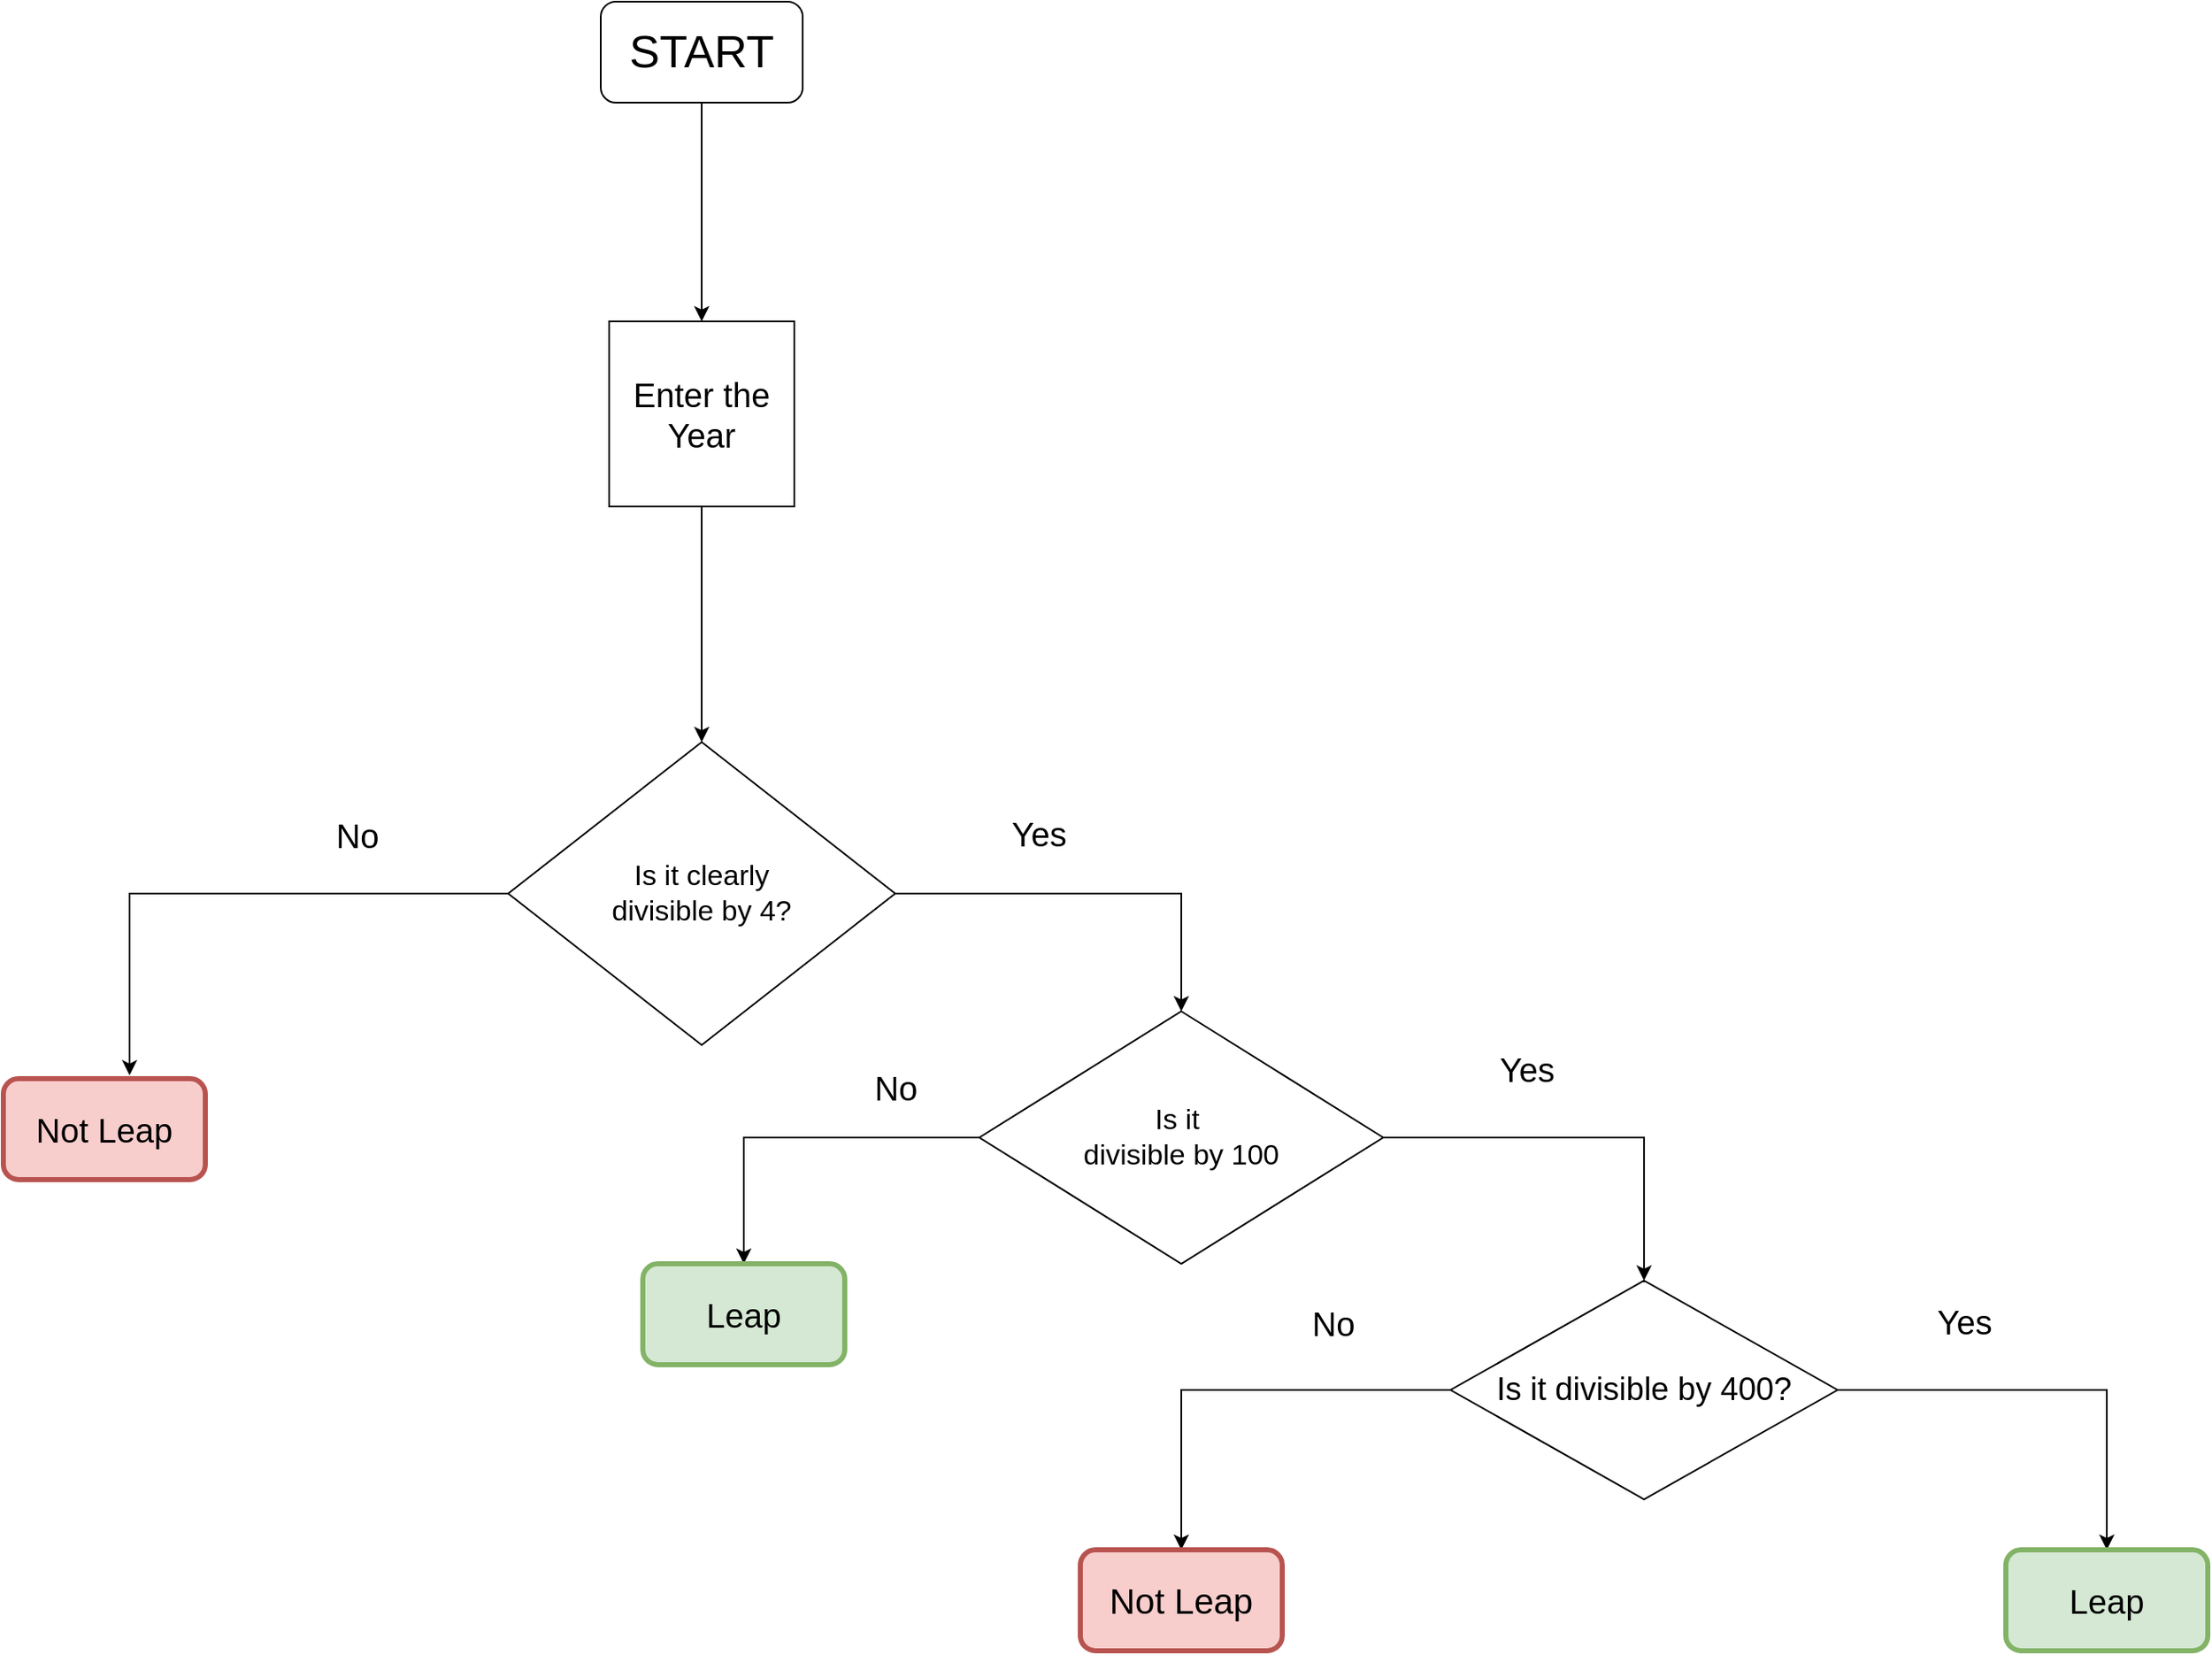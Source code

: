 <mxfile version="18.0.6" type="device"><diagram id="C5RBs43oDa-KdzZeNtuy" name="Page-1"><mxGraphModel dx="2997" dy="2469" grid="1" gridSize="10" guides="1" tooltips="1" connect="1" arrows="1" fold="1" page="1" pageScale="1" pageWidth="827" pageHeight="1169" math="0" shadow="0"><root><mxCell id="WIyWlLk6GJQsqaUBKTNV-0"/><mxCell id="WIyWlLk6GJQsqaUBKTNV-1" parent="WIyWlLk6GJQsqaUBKTNV-0"/><mxCell id="ngNIdIQtEp12HtlRYT0o-40" style="edgeStyle=orthogonalEdgeStyle;rounded=0;orthogonalLoop=1;jettySize=auto;html=1;entryX=0.5;entryY=0;entryDx=0;entryDy=0;fontSize=20;" parent="WIyWlLk6GJQsqaUBKTNV-1" source="ngNIdIQtEp12HtlRYT0o-0" target="ngNIdIQtEp12HtlRYT0o-36" edge="1"><mxGeometry relative="1" as="geometry"/></mxCell><mxCell id="ngNIdIQtEp12HtlRYT0o-0" value="&lt;font style=&quot;font-size: 27px;&quot;&gt;START&lt;/font&gt;" style="rounded=1;whiteSpace=wrap;html=1;" parent="WIyWlLk6GJQsqaUBKTNV-1" vertex="1"><mxGeometry x="165" y="-240" width="120" height="60" as="geometry"/></mxCell><mxCell id="ngNIdIQtEp12HtlRYT0o-7" style="edgeStyle=orthogonalEdgeStyle;rounded=0;orthogonalLoop=1;jettySize=auto;html=1;entryX=0.625;entryY=-0.033;entryDx=0;entryDy=0;entryPerimeter=0;" parent="WIyWlLk6GJQsqaUBKTNV-1" source="ngNIdIQtEp12HtlRYT0o-2" target="ngNIdIQtEp12HtlRYT0o-6" edge="1"><mxGeometry relative="1" as="geometry"/></mxCell><mxCell id="ngNIdIQtEp12HtlRYT0o-13" style="edgeStyle=orthogonalEdgeStyle;rounded=0;orthogonalLoop=1;jettySize=auto;html=1;entryX=0.5;entryY=0;entryDx=0;entryDy=0;" parent="WIyWlLk6GJQsqaUBKTNV-1" source="ngNIdIQtEp12HtlRYT0o-2" target="ngNIdIQtEp12HtlRYT0o-5" edge="1"><mxGeometry relative="1" as="geometry"/></mxCell><mxCell id="ngNIdIQtEp12HtlRYT0o-2" value="&lt;font style=&quot;font-size: 17px;&quot;&gt;Is it clearly &lt;br&gt;divisible by 4?&lt;br&gt;&lt;/font&gt;" style="rhombus;whiteSpace=wrap;html=1;" parent="WIyWlLk6GJQsqaUBKTNV-1" vertex="1"><mxGeometry x="110" y="200" width="230" height="180" as="geometry"/></mxCell><mxCell id="ngNIdIQtEp12HtlRYT0o-25" style="edgeStyle=orthogonalEdgeStyle;rounded=0;orthogonalLoop=1;jettySize=auto;html=1;entryX=0.5;entryY=0;entryDx=0;entryDy=0;fontSize=17;" parent="WIyWlLk6GJQsqaUBKTNV-1" source="ngNIdIQtEp12HtlRYT0o-5" target="ngNIdIQtEp12HtlRYT0o-8" edge="1"><mxGeometry relative="1" as="geometry"/></mxCell><mxCell id="ngNIdIQtEp12HtlRYT0o-42" style="edgeStyle=orthogonalEdgeStyle;rounded=0;orthogonalLoop=1;jettySize=auto;html=1;entryX=0.5;entryY=0;entryDx=0;entryDy=0;fontSize=20;" parent="WIyWlLk6GJQsqaUBKTNV-1" source="ngNIdIQtEp12HtlRYT0o-5" target="ngNIdIQtEp12HtlRYT0o-12" edge="1"><mxGeometry relative="1" as="geometry"/></mxCell><mxCell id="ngNIdIQtEp12HtlRYT0o-5" value="&lt;font style=&quot;font-size: 17px;&quot;&gt;Is it&amp;nbsp;&lt;br&gt;divisible by 100&lt;/font&gt;" style="rhombus;whiteSpace=wrap;html=1;" parent="WIyWlLk6GJQsqaUBKTNV-1" vertex="1"><mxGeometry x="390" y="360" width="240" height="150" as="geometry"/></mxCell><mxCell id="ngNIdIQtEp12HtlRYT0o-6" value="&lt;font style=&quot;font-size: 20px;&quot;&gt;Not Leap&lt;/font&gt;" style="rounded=1;whiteSpace=wrap;html=1;fillColor=#f8cecc;strokeColor=#b85450;strokeWidth=3;" parent="WIyWlLk6GJQsqaUBKTNV-1" vertex="1"><mxGeometry x="-190" y="400" width="120" height="60" as="geometry"/></mxCell><mxCell id="ngNIdIQtEp12HtlRYT0o-8" value="&lt;font style=&quot;font-size: 20px;&quot;&gt;Leap&lt;/font&gt;" style="rounded=1;whiteSpace=wrap;html=1;fillColor=#d5e8d4;strokeColor=#82B366;strokeWidth=3;" parent="WIyWlLk6GJQsqaUBKTNV-1" vertex="1"><mxGeometry x="190" y="510" width="120" height="60" as="geometry"/></mxCell><mxCell id="ngNIdIQtEp12HtlRYT0o-15" style="edgeStyle=orthogonalEdgeStyle;rounded=0;orthogonalLoop=1;jettySize=auto;html=1;" parent="WIyWlLk6GJQsqaUBKTNV-1" source="ngNIdIQtEp12HtlRYT0o-12" target="ngNIdIQtEp12HtlRYT0o-16" edge="1"><mxGeometry relative="1" as="geometry"><mxPoint x="470" y="560" as="targetPoint"/></mxGeometry></mxCell><mxCell id="ngNIdIQtEp12HtlRYT0o-18" style="edgeStyle=orthogonalEdgeStyle;rounded=0;orthogonalLoop=1;jettySize=auto;html=1;" parent="WIyWlLk6GJQsqaUBKTNV-1" source="ngNIdIQtEp12HtlRYT0o-12" target="ngNIdIQtEp12HtlRYT0o-19" edge="1"><mxGeometry relative="1" as="geometry"><mxPoint x="790" y="580" as="targetPoint"/></mxGeometry></mxCell><mxCell id="ngNIdIQtEp12HtlRYT0o-12" value="&lt;font style=&quot;font-size: 19px;&quot;&gt;Is it divisible by 400?&lt;/font&gt;" style="rhombus;whiteSpace=wrap;html=1;" parent="WIyWlLk6GJQsqaUBKTNV-1" vertex="1"><mxGeometry x="670" y="520" width="230" height="130" as="geometry"/></mxCell><mxCell id="ngNIdIQtEp12HtlRYT0o-16" value="&lt;font style=&quot;font-size: 21px;&quot;&gt;Not Leap&lt;/font&gt;" style="rounded=1;whiteSpace=wrap;html=1;fillColor=#f8cecc;strokeColor=#b85450;strokeWidth=3;" parent="WIyWlLk6GJQsqaUBKTNV-1" vertex="1"><mxGeometry x="450" y="680" width="120" height="60" as="geometry"/></mxCell><mxCell id="ngNIdIQtEp12HtlRYT0o-19" value="&lt;font style=&quot;font-size: 20px;&quot;&gt;Leap&lt;/font&gt;" style="rounded=1;whiteSpace=wrap;html=1;fillColor=#d5e8d4;strokeColor=#82b366;strokeWidth=3;" parent="WIyWlLk6GJQsqaUBKTNV-1" vertex="1"><mxGeometry x="1000" y="680" width="120" height="60" as="geometry"/></mxCell><mxCell id="ngNIdIQtEp12HtlRYT0o-26" value="&lt;span style=&quot;font-size: 20px;&quot;&gt;Yes&lt;/span&gt;" style="text;html=1;resizable=0;autosize=1;align=center;verticalAlign=middle;points=[];fillColor=none;strokeColor=none;rounded=0;fontSize=17;" parent="WIyWlLk6GJQsqaUBKTNV-1" vertex="1"><mxGeometry x="400" y="240" width="50" height="30" as="geometry"/></mxCell><mxCell id="ngNIdIQtEp12HtlRYT0o-27" value="No" style="text;html=1;resizable=0;autosize=1;align=center;verticalAlign=middle;points=[];fillColor=none;strokeColor=none;rounded=0;fontSize=20;" parent="WIyWlLk6GJQsqaUBKTNV-1" vertex="1"><mxGeometry y="240" width="40" height="30" as="geometry"/></mxCell><mxCell id="ngNIdIQtEp12HtlRYT0o-28" value="No" style="text;html=1;resizable=0;autosize=1;align=center;verticalAlign=middle;points=[];fillColor=none;strokeColor=none;rounded=0;fontSize=20;" parent="WIyWlLk6GJQsqaUBKTNV-1" vertex="1"><mxGeometry x="320" y="390" width="40" height="30" as="geometry"/></mxCell><mxCell id="ngNIdIQtEp12HtlRYT0o-29" value="&lt;span style=&quot;font-size: 20px;&quot;&gt;Yes&lt;/span&gt;" style="text;html=1;resizable=0;autosize=1;align=center;verticalAlign=middle;points=[];fillColor=none;strokeColor=none;rounded=0;fontSize=17;" parent="WIyWlLk6GJQsqaUBKTNV-1" vertex="1"><mxGeometry x="690" y="380" width="50" height="30" as="geometry"/></mxCell><mxCell id="ngNIdIQtEp12HtlRYT0o-35" value="&lt;span style=&quot;font-size: 20px;&quot;&gt;Yes&lt;/span&gt;" style="text;html=1;resizable=0;autosize=1;align=center;verticalAlign=middle;points=[];fillColor=none;strokeColor=none;rounded=0;fontSize=17;" parent="WIyWlLk6GJQsqaUBKTNV-1" vertex="1"><mxGeometry x="950" y="530" width="50" height="30" as="geometry"/></mxCell><mxCell id="ngNIdIQtEp12HtlRYT0o-41" style="edgeStyle=orthogonalEdgeStyle;rounded=0;orthogonalLoop=1;jettySize=auto;html=1;entryX=0.5;entryY=0;entryDx=0;entryDy=0;fontSize=20;" parent="WIyWlLk6GJQsqaUBKTNV-1" source="ngNIdIQtEp12HtlRYT0o-36" target="ngNIdIQtEp12HtlRYT0o-2" edge="1"><mxGeometry relative="1" as="geometry"/></mxCell><mxCell id="ngNIdIQtEp12HtlRYT0o-36" value="Enter the Year" style="whiteSpace=wrap;html=1;aspect=fixed;fontSize=20;" parent="WIyWlLk6GJQsqaUBKTNV-1" vertex="1"><mxGeometry x="170" y="-50" width="110" height="110" as="geometry"/></mxCell><mxCell id="ngNIdIQtEp12HtlRYT0o-47" value="No" style="text;html=1;resizable=0;autosize=1;align=center;verticalAlign=middle;points=[];fillColor=none;strokeColor=none;rounded=0;fontSize=20;" parent="WIyWlLk6GJQsqaUBKTNV-1" vertex="1"><mxGeometry x="580" y="530" width="40" height="30" as="geometry"/></mxCell></root></mxGraphModel></diagram></mxfile>